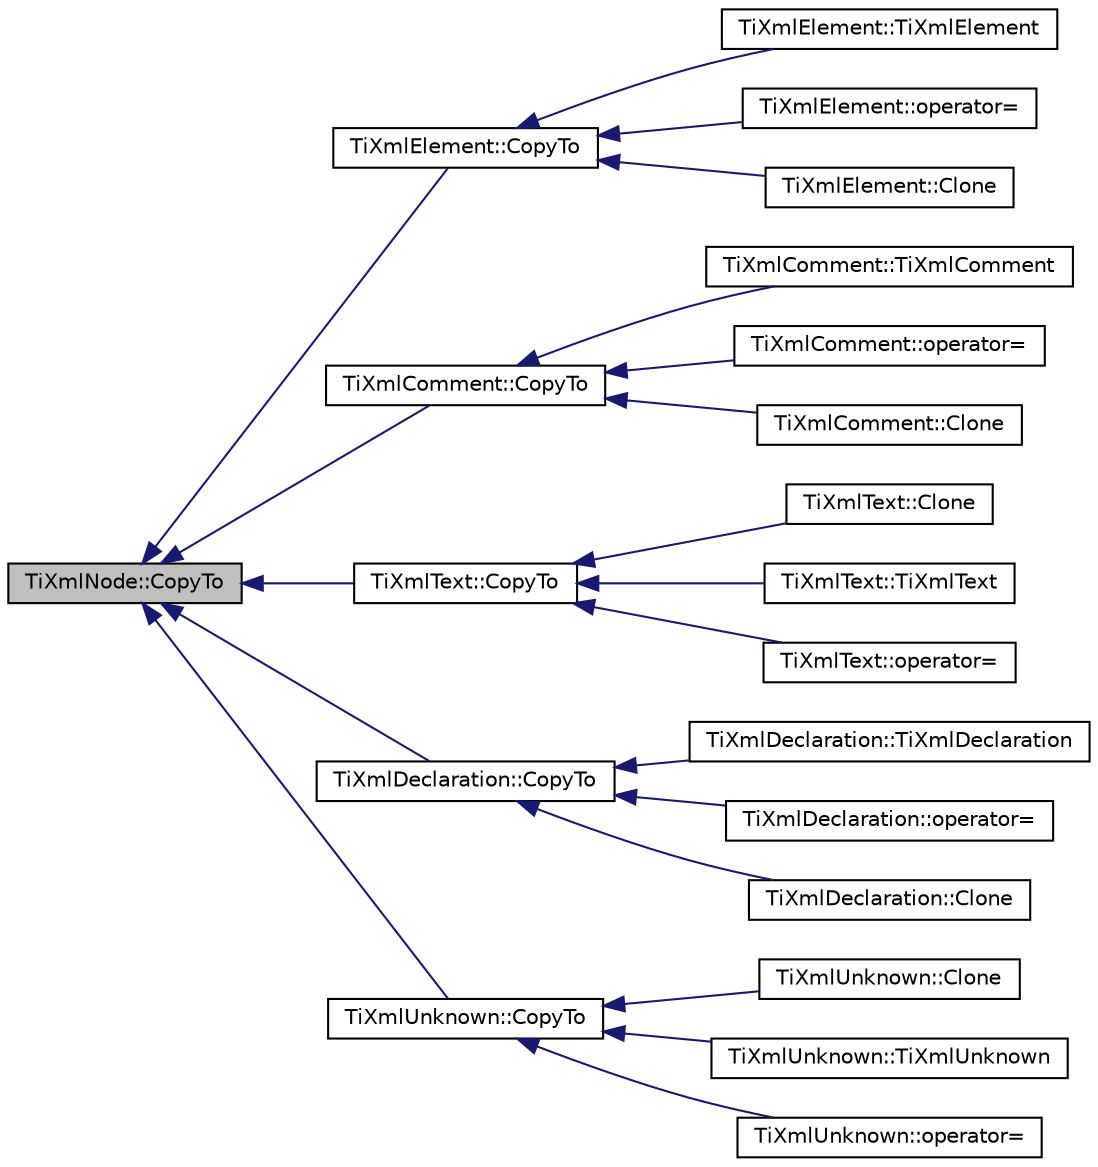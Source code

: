digraph "TiXmlNode::CopyTo"
{
  edge [fontname="Helvetica",fontsize="10",labelfontname="Helvetica",labelfontsize="10"];
  node [fontname="Helvetica",fontsize="10",shape=record];
  rankdir="LR";
  Node1 [label="TiXmlNode::CopyTo",height=0.2,width=0.4,color="black", fillcolor="grey75", style="filled" fontcolor="black"];
  Node1 -> Node2 [dir="back",color="midnightblue",fontsize="10",style="solid",fontname="Helvetica"];
  Node2 [label="TiXmlElement::CopyTo",height=0.2,width=0.4,color="black", fillcolor="white", style="filled",URL="$class_ti_xml_element.html#a9e0c1983b840de4134f1f6bf7af00b0f"];
  Node2 -> Node3 [dir="back",color="midnightblue",fontsize="10",style="solid",fontname="Helvetica"];
  Node3 [label="TiXmlElement::TiXmlElement",height=0.2,width=0.4,color="black", fillcolor="white", style="filled",URL="$class_ti_xml_element.html#a1ca4465f3c2eac6a60e641cd7f1d9f7e"];
  Node2 -> Node4 [dir="back",color="midnightblue",fontsize="10",style="solid",fontname="Helvetica"];
  Node4 [label="TiXmlElement::operator=",height=0.2,width=0.4,color="black", fillcolor="white", style="filled",URL="$class_ti_xml_element.html#ad58d300f4cfc0016ffa6861ebb718a0b"];
  Node2 -> Node5 [dir="back",color="midnightblue",fontsize="10",style="solid",fontname="Helvetica"];
  Node5 [label="TiXmlElement::Clone",height=0.2,width=0.4,color="black", fillcolor="white", style="filled",URL="$class_ti_xml_element.html#a13f6df105ebb1e8dc636e75cc883be32",tooltip="Creates a new Element and returns it - the returned element is a copy. "];
  Node1 -> Node6 [dir="back",color="midnightblue",fontsize="10",style="solid",fontname="Helvetica"];
  Node6 [label="TiXmlComment::CopyTo",height=0.2,width=0.4,color="black", fillcolor="white", style="filled",URL="$class_ti_xml_comment.html#a3175b2f27628f4fb7a043897930cd934"];
  Node6 -> Node7 [dir="back",color="midnightblue",fontsize="10",style="solid",fontname="Helvetica"];
  Node7 [label="TiXmlComment::TiXmlComment",height=0.2,width=0.4,color="black", fillcolor="white", style="filled",URL="$class_ti_xml_comment.html#afaec41ac2760ce946ba1590eb5708e50"];
  Node6 -> Node8 [dir="back",color="midnightblue",fontsize="10",style="solid",fontname="Helvetica"];
  Node8 [label="TiXmlComment::operator=",height=0.2,width=0.4,color="black", fillcolor="white", style="filled",URL="$class_ti_xml_comment.html#aeceedc15f8b8f9ca0b6136696339b3ac"];
  Node6 -> Node9 [dir="back",color="midnightblue",fontsize="10",style="solid",fontname="Helvetica"];
  Node9 [label="TiXmlComment::Clone",height=0.2,width=0.4,color="black", fillcolor="white", style="filled",URL="$class_ti_xml_comment.html#a4f6590c9c9a2b63a48972655b78eb853",tooltip="Returns a copy of this Comment. "];
  Node1 -> Node10 [dir="back",color="midnightblue",fontsize="10",style="solid",fontname="Helvetica"];
  Node10 [label="TiXmlText::CopyTo",height=0.2,width=0.4,color="black", fillcolor="white", style="filled",URL="$class_ti_xml_text.html#adcec7d9b6fccfc5777452bb97e6031c1"];
  Node10 -> Node11 [dir="back",color="midnightblue",fontsize="10",style="solid",fontname="Helvetica"];
  Node11 [label="TiXmlText::Clone",height=0.2,width=0.4,color="black", fillcolor="white", style="filled",URL="$class_ti_xml_text.html#adde1869dfb029be50713fbfd8ce4d21f",tooltip="[internal use] Creates a new Element and returns it. "];
  Node10 -> Node12 [dir="back",color="midnightblue",fontsize="10",style="solid",fontname="Helvetica"];
  Node12 [label="TiXmlText::TiXmlText",height=0.2,width=0.4,color="black", fillcolor="white", style="filled",URL="$class_ti_xml_text.html#a8d2cc1b4af2208cbb0171cf20f6815d1"];
  Node10 -> Node13 [dir="back",color="midnightblue",fontsize="10",style="solid",fontname="Helvetica"];
  Node13 [label="TiXmlText::operator=",height=0.2,width=0.4,color="black", fillcolor="white", style="filled",URL="$class_ti_xml_text.html#aed5b13f9c1b804c616fd533882c29f57"];
  Node1 -> Node14 [dir="back",color="midnightblue",fontsize="10",style="solid",fontname="Helvetica"];
  Node14 [label="TiXmlDeclaration::CopyTo",height=0.2,width=0.4,color="black", fillcolor="white", style="filled",URL="$class_ti_xml_declaration.html#a9d08959f935421a593032bd3efb30c38"];
  Node14 -> Node15 [dir="back",color="midnightblue",fontsize="10",style="solid",fontname="Helvetica"];
  Node15 [label="TiXmlDeclaration::TiXmlDeclaration",height=0.2,width=0.4,color="black", fillcolor="white", style="filled",URL="$class_ti_xml_declaration.html#a58ac9042c342f7845c8491da0bb091e8"];
  Node14 -> Node16 [dir="back",color="midnightblue",fontsize="10",style="solid",fontname="Helvetica"];
  Node16 [label="TiXmlDeclaration::operator=",height=0.2,width=0.4,color="black", fillcolor="white", style="filled",URL="$class_ti_xml_declaration.html#a3bc617efe11014ff2b1a9c5727c37a9a"];
  Node14 -> Node17 [dir="back",color="midnightblue",fontsize="10",style="solid",fontname="Helvetica"];
  Node17 [label="TiXmlDeclaration::Clone",height=0.2,width=0.4,color="black", fillcolor="white", style="filled",URL="$class_ti_xml_declaration.html#aff8231266d735943d8a7514a9c9822b9",tooltip="Creates a copy of this Declaration and returns it. "];
  Node1 -> Node18 [dir="back",color="midnightblue",fontsize="10",style="solid",fontname="Helvetica"];
  Node18 [label="TiXmlUnknown::CopyTo",height=0.2,width=0.4,color="black", fillcolor="white", style="filled",URL="$class_ti_xml_unknown.html#a08ca7b225a2bcb604d3c72e199d33408"];
  Node18 -> Node19 [dir="back",color="midnightblue",fontsize="10",style="solid",fontname="Helvetica"];
  Node19 [label="TiXmlUnknown::Clone",height=0.2,width=0.4,color="black", fillcolor="white", style="filled",URL="$class_ti_xml_unknown.html#a675c4b2684af35e4c7649b7fd5ae598d",tooltip="Creates a copy of this Unknown and returns it. "];
  Node18 -> Node20 [dir="back",color="midnightblue",fontsize="10",style="solid",fontname="Helvetica"];
  Node20 [label="TiXmlUnknown::TiXmlUnknown",height=0.2,width=0.4,color="black", fillcolor="white", style="filled",URL="$class_ti_xml_unknown.html#abe798ff4feea31474850c7f0de6bdf5e"];
  Node18 -> Node21 [dir="back",color="midnightblue",fontsize="10",style="solid",fontname="Helvetica"];
  Node21 [label="TiXmlUnknown::operator=",height=0.2,width=0.4,color="black", fillcolor="white", style="filled",URL="$class_ti_xml_unknown.html#a60560b5aacb4bdc8b2b5f02f0a99c5c0"];
}
